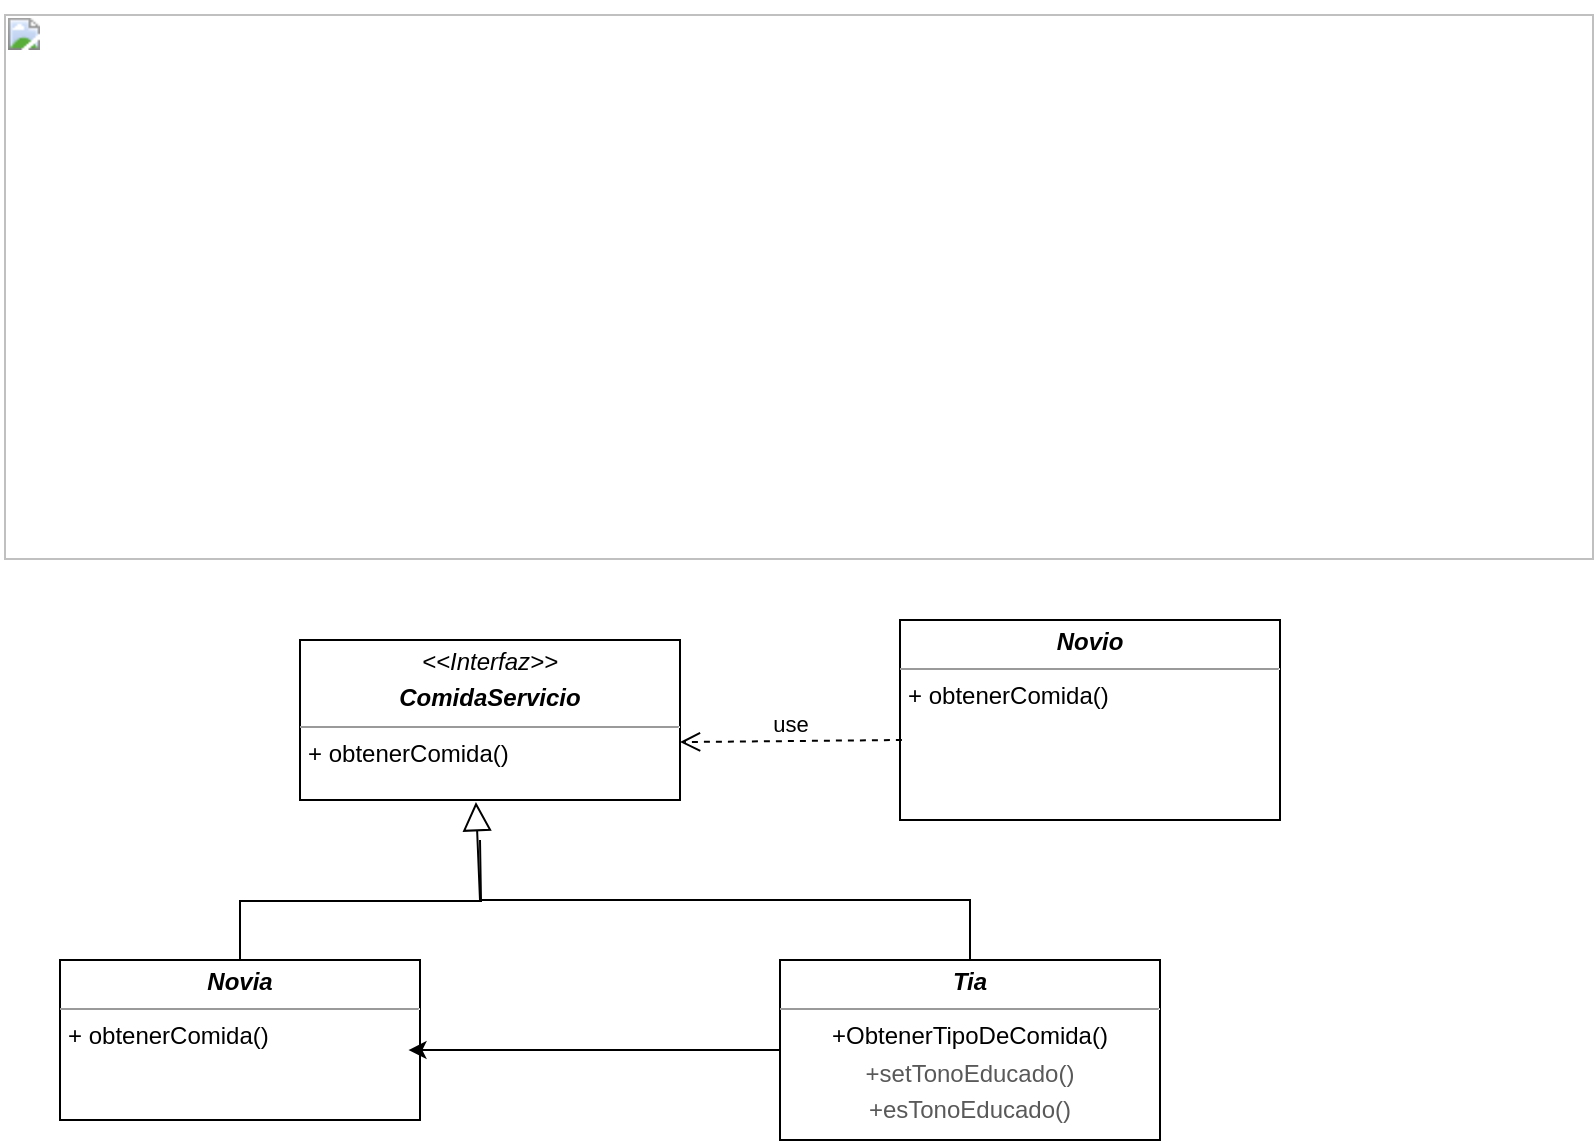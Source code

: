 <mxfile version="22.1.2" type="github">
  <diagram name="Página-1" id="U4XqYwJ06aChJE4PcEzi">
    <mxGraphModel dx="880" dy="1637" grid="1" gridSize="10" guides="1" tooltips="1" connect="1" arrows="1" fold="1" page="1" pageScale="1" pageWidth="827" pageHeight="1169" math="0" shadow="0">
      <root>
        <mxCell id="0" />
        <mxCell id="1" parent="0" />
        <mxCell id="QEddWkUiwmjnmk6Y5SPV-5" value="&lt;b style=&quot;font-weight:normal;&quot; id=&quot;docs-internal-guid-870dd312-7fff-cf4b-4c7c-66396b310c1c&quot;&gt;&lt;img width=&quot;795px;&quot; height=&quot;273px;&quot; src=&quot;https://lh7-us.googleusercontent.com/PyttTcyoX_QR0rc5oUlpWYmwkvCY8sAct5RyrHwiO9Lq0g5_2f9DBDpUfjPibVpqWknJwk0ymLEgrG8Z_h367dMV3R08VYHOm1ndLdLepdGsKOdS1ja7cRFGDhZoXH7H2znKLdOOwO-2z8QU07vxMehMNQ=s2048&quot;&gt;&lt;/b&gt;" style="text;whiteSpace=wrap;html=1;" vertex="1" parent="1">
          <mxGeometry x="100" y="-140" width="50" height="70" as="geometry" />
        </mxCell>
        <mxCell id="QEddWkUiwmjnmk6Y5SPV-11" value="&lt;p style=&quot;margin:0px;margin-top:4px;text-align:center;&quot;&gt;&lt;i&gt;&lt;font style=&quot;vertical-align: inherit;&quot;&gt;&lt;font style=&quot;vertical-align: inherit;&quot;&gt;&lt;font style=&quot;vertical-align: inherit;&quot;&gt;&lt;font style=&quot;vertical-align: inherit;&quot;&gt;&lt;font style=&quot;vertical-align: inherit;&quot;&gt;&lt;font style=&quot;vertical-align: inherit;&quot;&gt;&amp;lt;&amp;lt;Interfaz&amp;gt;&amp;gt;&lt;/font&gt;&lt;/font&gt;&lt;/font&gt;&lt;/font&gt;&lt;/font&gt;&lt;/font&gt;&lt;/i&gt;&lt;/p&gt;&lt;p style=&quot;margin:0px;margin-top:4px;text-align:center;&quot;&gt;&lt;i&gt;&lt;font style=&quot;vertical-align: inherit;&quot;&gt;&lt;font style=&quot;vertical-align: inherit;&quot;&gt;&lt;b&gt;&lt;font style=&quot;vertical-align: inherit;&quot;&gt;&lt;font style=&quot;vertical-align: inherit;&quot;&gt;ComidaServicio&lt;/font&gt;&lt;/font&gt;&lt;/b&gt;&lt;/font&gt;&lt;/font&gt;&lt;/i&gt;&lt;/p&gt;&lt;hr size=&quot;1&quot;&gt;&lt;p style=&quot;margin:0px;margin-left:4px;&quot;&gt;&lt;font style=&quot;vertical-align: inherit;&quot;&gt;&lt;font style=&quot;vertical-align: inherit;&quot;&gt;&lt;font style=&quot;vertical-align: inherit;&quot;&gt;&lt;font style=&quot;vertical-align: inherit;&quot;&gt;+ obtenerComida()&lt;/font&gt;&lt;/font&gt;&lt;/font&gt;&lt;/font&gt;&lt;br&gt;&lt;br&gt;&lt;/p&gt;" style="verticalAlign=top;align=left;overflow=fill;fontSize=12;fontFamily=Helvetica;html=1;whiteSpace=wrap;" vertex="1" parent="1">
          <mxGeometry x="250" y="180" width="190" height="80" as="geometry" />
        </mxCell>
        <mxCell id="QEddWkUiwmjnmk6Y5SPV-12" value="&lt;p style=&quot;margin:0px;margin-top:4px;text-align:center;&quot;&gt;&lt;b style=&quot;background-color: initial;&quot;&gt;&lt;i&gt;&lt;font style=&quot;vertical-align: inherit;&quot;&gt;&lt;font style=&quot;vertical-align: inherit;&quot;&gt;&lt;font style=&quot;vertical-align: inherit;&quot;&gt;&lt;font style=&quot;vertical-align: inherit;&quot;&gt;Novio&lt;/font&gt;&lt;/font&gt;&lt;/font&gt;&lt;/font&gt;&lt;/i&gt;&lt;/b&gt;&lt;br&gt;&lt;/p&gt;&lt;hr size=&quot;1&quot;&gt;&lt;p style=&quot;margin:0px;margin-left:4px;&quot;&gt;&lt;font style=&quot;vertical-align: inherit;&quot;&gt;&lt;font style=&quot;vertical-align: inherit;&quot;&gt;&lt;font style=&quot;vertical-align: inherit;&quot;&gt;&lt;font style=&quot;vertical-align: inherit;&quot;&gt;&lt;font style=&quot;vertical-align: inherit;&quot;&gt;&lt;font style=&quot;vertical-align: inherit;&quot;&gt;&lt;font style=&quot;vertical-align: inherit;&quot;&gt;&lt;font style=&quot;vertical-align: inherit;&quot;&gt;&lt;font style=&quot;vertical-align: inherit;&quot;&gt;&lt;font style=&quot;vertical-align: inherit;&quot;&gt;+ obtenerComida()&lt;/font&gt;&lt;/font&gt;&lt;/font&gt;&lt;/font&gt;&lt;/font&gt;&lt;/font&gt;&lt;/font&gt;&lt;/font&gt;&lt;/font&gt;&lt;/font&gt;&lt;br&gt;&lt;br&gt;&lt;/p&gt;" style="verticalAlign=top;align=left;overflow=fill;fontSize=12;fontFamily=Helvetica;html=1;whiteSpace=wrap;" vertex="1" parent="1">
          <mxGeometry x="550" y="170" width="190" height="100" as="geometry" />
        </mxCell>
        <mxCell id="QEddWkUiwmjnmk6Y5SPV-33" style="edgeStyle=orthogonalEdgeStyle;rounded=0;orthogonalLoop=1;jettySize=auto;html=1;exitX=0.5;exitY=0;exitDx=0;exitDy=0;endArrow=none;endFill=0;" edge="1" parent="1" source="QEddWkUiwmjnmk6Y5SPV-14">
          <mxGeometry relative="1" as="geometry">
            <mxPoint x="340" y="280" as="targetPoint" />
          </mxGeometry>
        </mxCell>
        <mxCell id="QEddWkUiwmjnmk6Y5SPV-14" value="&lt;p style=&quot;margin:0px;margin-top:4px;text-align:center;&quot;&gt;&lt;b style=&quot;background-color: initial;&quot;&gt;&lt;i&gt;&lt;font style=&quot;vertical-align: inherit;&quot;&gt;&lt;font style=&quot;vertical-align: inherit;&quot;&gt;&lt;font style=&quot;vertical-align: inherit;&quot;&gt;&lt;font style=&quot;vertical-align: inherit;&quot;&gt;Novia&lt;/font&gt;&lt;/font&gt;&lt;/font&gt;&lt;/font&gt;&lt;/i&gt;&lt;/b&gt;&lt;br&gt;&lt;/p&gt;&lt;hr size=&quot;1&quot;&gt;&lt;p style=&quot;margin:0px;margin-left:4px;&quot;&gt;&lt;font style=&quot;vertical-align: inherit;&quot;&gt;&lt;font style=&quot;vertical-align: inherit;&quot;&gt;&lt;font style=&quot;vertical-align: inherit;&quot;&gt;&lt;font style=&quot;vertical-align: inherit;&quot;&gt;&lt;font style=&quot;vertical-align: inherit;&quot;&gt;&lt;font style=&quot;vertical-align: inherit;&quot;&gt;&lt;font style=&quot;vertical-align: inherit;&quot;&gt;&lt;font style=&quot;vertical-align: inherit;&quot;&gt;&lt;font style=&quot;vertical-align: inherit;&quot;&gt;&lt;font style=&quot;vertical-align: inherit;&quot;&gt;&lt;font style=&quot;vertical-align: inherit;&quot;&gt;&lt;font style=&quot;vertical-align: inherit;&quot;&gt;+ obtenerComida()&lt;/font&gt;&lt;/font&gt;&lt;/font&gt;&lt;/font&gt;&lt;/font&gt;&lt;/font&gt;&lt;/font&gt;&lt;/font&gt;&lt;/font&gt;&lt;/font&gt;&lt;/font&gt;&lt;/font&gt;&lt;br&gt;&lt;br&gt;&lt;/p&gt;" style="verticalAlign=top;align=left;overflow=fill;fontSize=12;fontFamily=Helvetica;html=1;whiteSpace=wrap;" vertex="1" parent="1">
          <mxGeometry x="130" y="340" width="180" height="80" as="geometry" />
        </mxCell>
        <mxCell id="QEddWkUiwmjnmk6Y5SPV-15" value="&lt;p style=&quot;margin:0px;margin-top:4px;text-align:center;&quot;&gt;&lt;b&gt;&lt;i&gt;&lt;font style=&quot;vertical-align: inherit;&quot;&gt;&lt;font style=&quot;vertical-align: inherit;&quot;&gt;Tia&lt;/font&gt;&lt;/font&gt;&lt;/i&gt;&lt;/b&gt;&lt;/p&gt;&lt;hr size=&quot;1&quot;&gt;&lt;p style=&quot;border-color: var(--border-color); margin: 4px 0px 0px; text-align: center;&quot;&gt;+ObtenerTipoDeComida()&lt;/p&gt;&lt;p style=&quot;border-color: var(--border-color); margin: 4px 0px 0px; text-align: center;&quot;&gt;&lt;span style=&quot;border-color: var(--border-color); background-color: transparent; color: rgb(89, 89, 89); font-family: Arial, sans-serif; text-align: left;&quot;&gt;+setTonoEducado()&lt;/span&gt;&lt;/p&gt;&lt;p style=&quot;border-color: var(--border-color); margin: 4px 0px 0px; text-align: center;&quot;&gt;&lt;span style=&quot;border-color: var(--border-color); background-color: transparent; color: rgb(89, 89, 89); font-family: Arial, sans-serif; text-align: left;&quot;&gt;+esTonoEducado()&lt;/span&gt;&lt;/p&gt;&lt;p style=&quot;margin:0px;margin-left:4px;&quot;&gt;&lt;br&gt;&lt;/p&gt;" style="verticalAlign=top;align=left;overflow=fill;fontSize=12;fontFamily=Helvetica;html=1;whiteSpace=wrap;" vertex="1" parent="1">
          <mxGeometry x="490" y="340" width="190" height="90" as="geometry" />
        </mxCell>
        <mxCell id="QEddWkUiwmjnmk6Y5SPV-21" value="&lt;font style=&quot;vertical-align: inherit;&quot;&gt;&lt;font style=&quot;vertical-align: inherit;&quot;&gt;use&lt;/font&gt;&lt;/font&gt;" style="html=1;verticalAlign=bottom;endArrow=open;dashed=1;endSize=8;curved=0;rounded=0;entryX=1;entryY=0.638;entryDx=0;entryDy=0;entryPerimeter=0;exitX=0.005;exitY=0.6;exitDx=0;exitDy=0;exitPerimeter=0;" edge="1" parent="1" source="QEddWkUiwmjnmk6Y5SPV-12" target="QEddWkUiwmjnmk6Y5SPV-11">
          <mxGeometry relative="1" as="geometry">
            <mxPoint x="570" y="100" as="sourcePoint" />
            <mxPoint x="490" y="100" as="targetPoint" />
          </mxGeometry>
        </mxCell>
        <mxCell id="QEddWkUiwmjnmk6Y5SPV-31" value="" style="endArrow=block;endFill=0;endSize=12;html=1;rounded=0;exitX=0.5;exitY=0;exitDx=0;exitDy=0;entryX=0.463;entryY=1.013;entryDx=0;entryDy=0;entryPerimeter=0;" edge="1" parent="1" source="QEddWkUiwmjnmk6Y5SPV-15" target="QEddWkUiwmjnmk6Y5SPV-11">
          <mxGeometry width="160" relative="1" as="geometry">
            <mxPoint x="450" y="220" as="sourcePoint" />
            <mxPoint x="610" y="220" as="targetPoint" />
            <Array as="points">
              <mxPoint x="585" y="310" />
              <mxPoint x="340" y="310" />
            </Array>
          </mxGeometry>
        </mxCell>
        <mxCell id="QEddWkUiwmjnmk6Y5SPV-36" style="edgeStyle=orthogonalEdgeStyle;rounded=0;orthogonalLoop=1;jettySize=auto;html=1;exitX=0;exitY=0.5;exitDx=0;exitDy=0;entryX=0.968;entryY=0.563;entryDx=0;entryDy=0;entryPerimeter=0;" edge="1" parent="1" source="QEddWkUiwmjnmk6Y5SPV-15" target="QEddWkUiwmjnmk6Y5SPV-14">
          <mxGeometry relative="1" as="geometry" />
        </mxCell>
      </root>
    </mxGraphModel>
  </diagram>
</mxfile>
